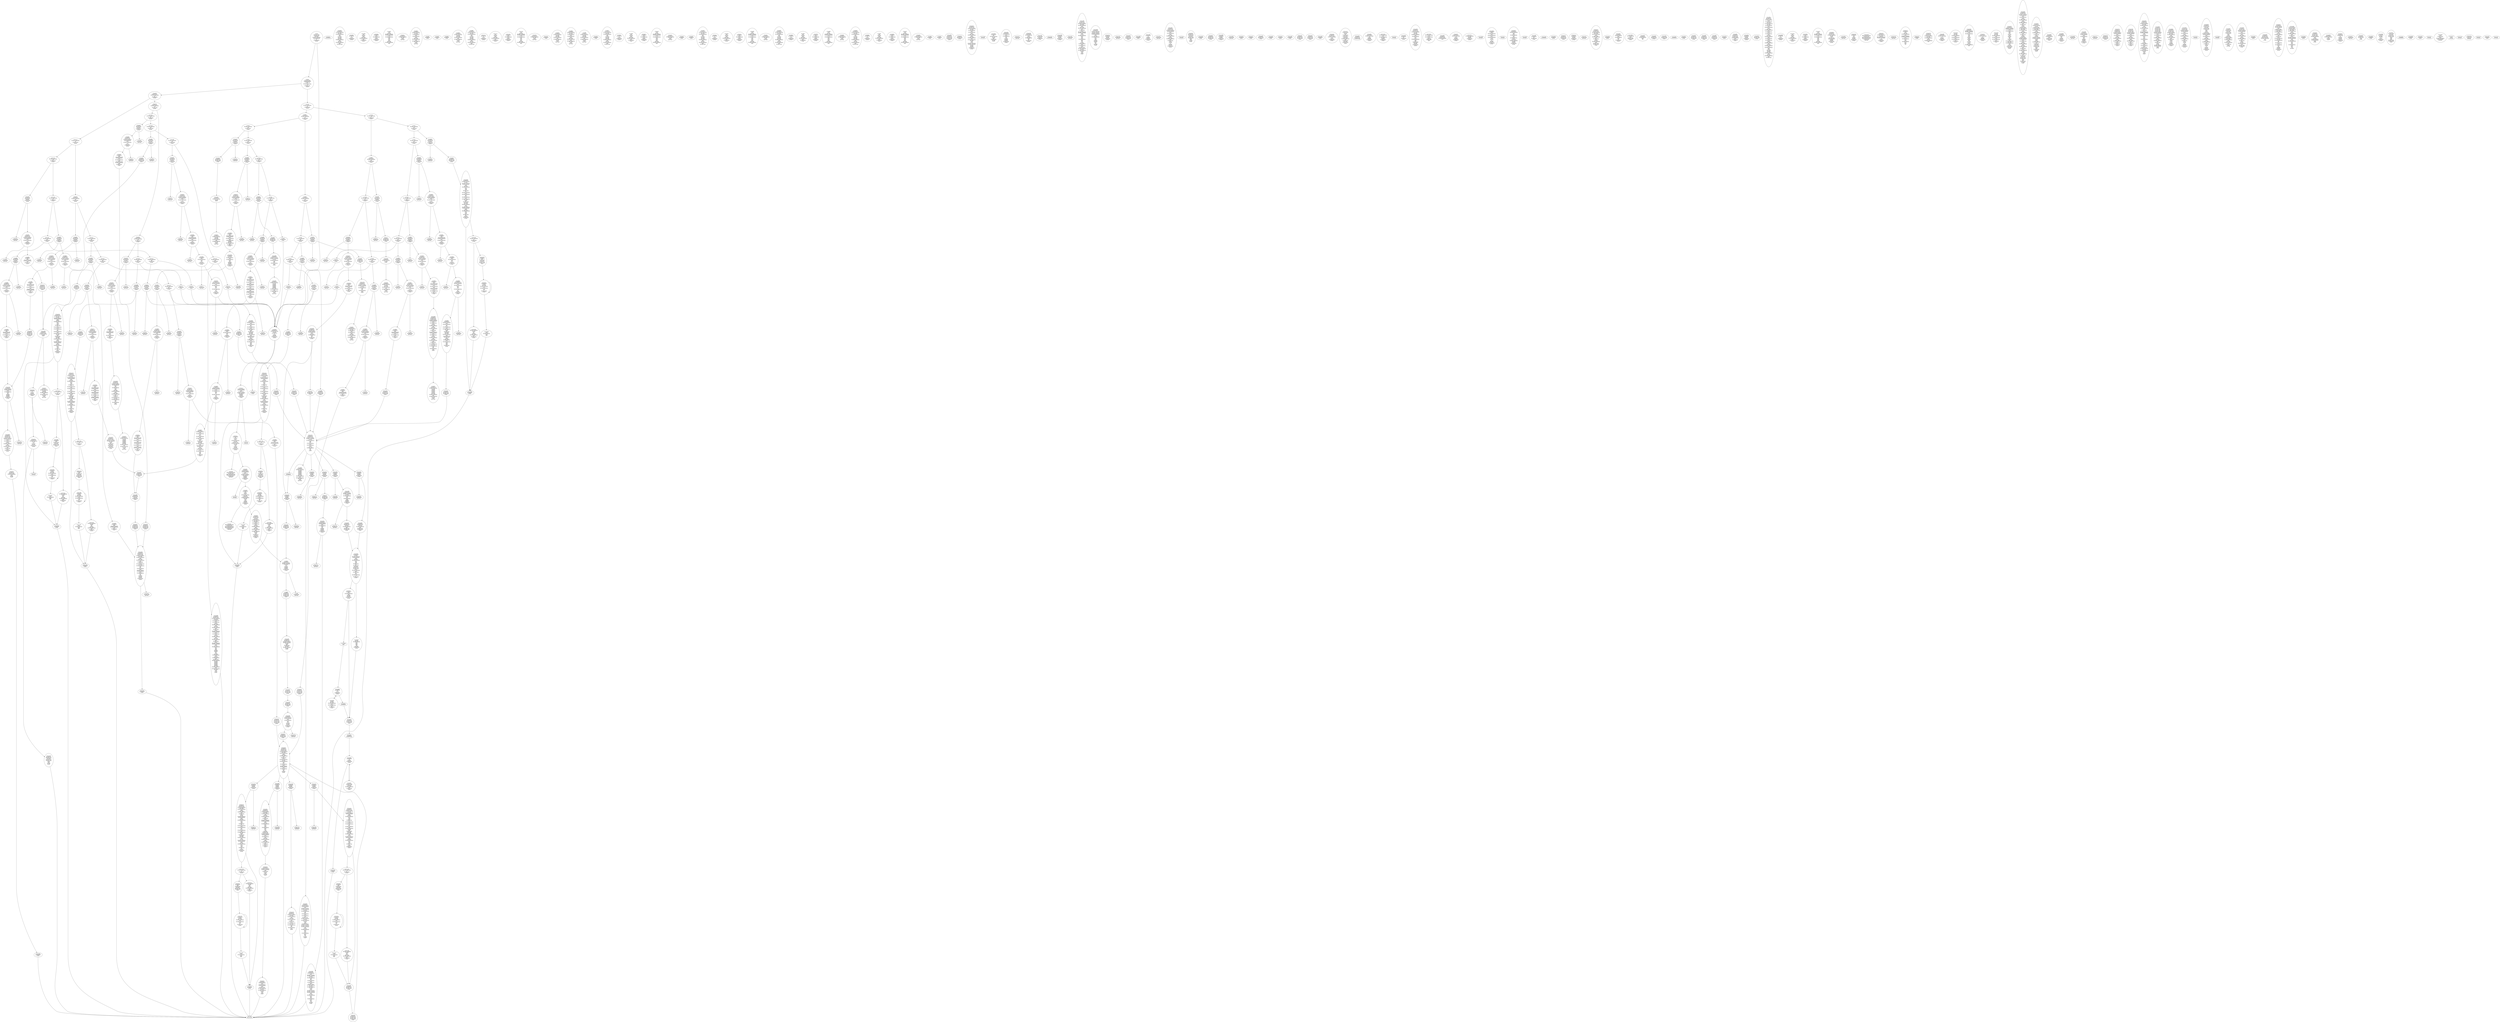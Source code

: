/* Generated by GvGen v.1.0 (https://www.github.com/stricaud/gvgen) */

digraph G {
compound=true;
   node1 [label="[anywhere]"];
   node2 [label="# 0x0
PUSHX Data
PUSHX Data
MSTORE
PUSHX LogicData
CALLDATASIZE
LT
PUSHX Data
JUMPI
"];
   node3 [label="# 0xd
PUSHX Data
CALLDATALOAD
PUSHX Data
DIV
PUSHX LogicData
GT
PUSHX Data
JUMPI
"];
   node4 [label="# 0x3b
PUSHX LogicData
GT
PUSHX Data
JUMPI
"];
   node5 [label="# 0x46
PUSHX LogicData
GT
PUSHX Data
JUMPI
"];
   node6 [label="# 0x51
PUSHX LogicData
EQ
PUSHX Data
JUMPI
"];
   node7 [label="# 0x5c
PUSHX LogicData
EQ
PUSHX Data
JUMPI
"];
   node8 [label="# 0x67
PUSHX LogicData
EQ
PUSHX Data
JUMPI
"];
   node9 [label="# 0x72
PUSHX LogicData
EQ
PUSHX Data
JUMPI
"];
   node10 [label="# 0x7d
PUSHX Data
JUMP
"];
   node11 [label="# 0x81
JUMPDEST
PUSHX LogicData
EQ
PUSHX Data
JUMPI
"];
   node12 [label="# 0x8d
PUSHX LogicData
EQ
PUSHX Data
JUMPI
"];
   node13 [label="# 0x98
PUSHX LogicData
EQ
PUSHX Data
JUMPI
"];
   node14 [label="# 0xa3
PUSHX Data
JUMP
"];
   node15 [label="# 0xa7
JUMPDEST
PUSHX LogicData
GT
PUSHX Data
JUMPI
"];
   node16 [label="# 0xb3
PUSHX LogicData
EQ
PUSHX Data
JUMPI
"];
   node17 [label="# 0xbe
PUSHX LogicData
EQ
PUSHX Data
JUMPI
"];
   node18 [label="# 0xc9
PUSHX LogicData
EQ
PUSHX Data
JUMPI
"];
   node19 [label="# 0xd4
PUSHX LogicData
EQ
PUSHX Data
JUMPI
"];
   node20 [label="# 0xdf
PUSHX Data
JUMP
"];
   node21 [label="# 0xe3
JUMPDEST
PUSHX LogicData
EQ
PUSHX Data
JUMPI
"];
   node22 [label="# 0xef
PUSHX LogicData
EQ
PUSHX Data
JUMPI
"];
   node23 [label="# 0xfa
PUSHX LogicData
EQ
PUSHX Data
JUMPI
"];
   node24 [label="# 0x105
PUSHX Data
JUMP
"];
   node25 [label="# 0x109
JUMPDEST
PUSHX LogicData
GT
PUSHX Data
JUMPI
"];
   node26 [label="# 0x115
PUSHX LogicData
GT
PUSHX Data
JUMPI
"];
   node27 [label="# 0x120
PUSHX LogicData
EQ
PUSHX Data
JUMPI
"];
   node28 [label="# 0x12b
PUSHX LogicData
EQ
PUSHX Data
JUMPI
"];
   node29 [label="# 0x136
PUSHX LogicData
EQ
PUSHX Data
JUMPI
"];
   node30 [label="# 0x141
PUSHX LogicData
EQ
PUSHX Data
JUMPI
"];
   node31 [label="# 0x14c
PUSHX Data
JUMP
"];
   node32 [label="# 0x150
JUMPDEST
PUSHX LogicData
EQ
PUSHX Data
JUMPI
"];
   node33 [label="# 0x15c
PUSHX LogicData
EQ
PUSHX Data
JUMPI
"];
   node34 [label="# 0x167
PUSHX LogicData
EQ
PUSHX Data
JUMPI
"];
   node35 [label="# 0x172
PUSHX Data
JUMP
"];
   node36 [label="# 0x176
JUMPDEST
PUSHX LogicData
GT
PUSHX Data
JUMPI
"];
   node37 [label="# 0x182
PUSHX LogicData
EQ
PUSHX Data
JUMPI
"];
   node38 [label="# 0x18d
PUSHX LogicData
EQ
PUSHX Data
JUMPI
"];
   node39 [label="# 0x198
PUSHX LogicData
EQ
PUSHX Data
JUMPI
"];
   node40 [label="# 0x1a3
PUSHX LogicData
EQ
PUSHX Data
JUMPI
"];
   node41 [label="# 0x1ae
PUSHX Data
JUMP
"];
   node42 [label="# 0x1b2
JUMPDEST
PUSHX LogicData
EQ
PUSHX Data
JUMPI
"];
   node43 [label="# 0x1be
PUSHX LogicData
EQ
PUSHX Data
JUMPI
"];
   node44 [label="# 0x1c9
PUSHX LogicData
EQ
PUSHX Data
JUMPI
"];
   node45 [label="# 0x1d4
JUMPDEST
PUSHX StorData
SLOAD
CALLVALUE
LT
ISZERO
ISZERO
PUSHX Data
JUMPI
"];
   node46 [label="# 0x1e1
PUSHX BitData
PUSHX BitData
AND
PUSHX Data
PUSHX LogicData
CALLVALUE
ISZERO
ISZERO
PUSHX Data
JUMPI
"];
   node47 [label="# 0x219
INVALID
"];
   node48 [label="# 0x21a
JUMPDEST
DIV
ISZERO
MUL
PUSHX MemData
MLOAD
PUSHX Data
PUSHX MemData
MLOAD
SUB
CALL
ISZERO
ISZERO
PUSHX Data
JUMPI
"];
   node49 [label="# 0x23d
RETURNDATASIZE
PUSHX Data
RETURNDATACOPY
RETURNDATASIZE
PUSHX Data
REVERT
"];
   node50 [label="# 0x246
JUMPDEST
PUSHX BitData
PUSHX BitData
AND
PUSHX Data
PUSHX LogicData
CALLVALUE
ISZERO
ISZERO
PUSHX Data
JUMPI
"];
   node51 [label="# 0x280
INVALID
"];
   node52 [label="# 0x281
JUMPDEST
DIV
ISZERO
MUL
PUSHX MemData
MLOAD
PUSHX Data
PUSHX MemData
MLOAD
SUB
CALL
ISZERO
ISZERO
PUSHX Data
JUMPI
"];
   node53 [label="# 0x2a4
RETURNDATASIZE
PUSHX Data
RETURNDATACOPY
RETURNDATASIZE
PUSHX Data
REVERT
"];
   node54 [label="# 0x2ad
JUMPDEST
PUSHX Data
CALLER
CALLVALUE
PUSHX MemData
MLOAD
PUSHX BitData
AND
PUSHX BitData
AND
MSTORE
PUSHX ArithData
ADD
MSTORE
PUSHX ArithData
ADD
PUSHX MemData
MLOAD
SUB
LOGX
PUSHX Data
CALLER
PUSHX Data
JUMP
"];
   node55 [label="# 0x322
JUMPDEST
"];
   node56 [label="# 0x323
JUMPDEST
STOP
"];
   node57 [label="# 0x326
JUMPDEST
CALLVALUE
ISZERO
PUSHX Data
JUMPI
"];
   node58 [label="# 0x32e
PUSHX Data
REVERT
"];
   node59 [label="# 0x332
JUMPDEST
PUSHX Data
PUSHX ArithData
CALLDATASIZE
SUB
PUSHX LogicData
LT
ISZERO
PUSHX Data
JUMPI
"];
   node60 [label="# 0x345
PUSHX Data
REVERT
"];
   node61 [label="# 0x349
JUMPDEST
ADD
CALLDATALOAD
PUSHX BitData
NOT
AND
PUSHX ArithData
ADD
PUSHX Data
JUMP
"];
   node62 [label="# 0x37e
JUMPDEST
PUSHX MemData
MLOAD
ISZERO
ISZERO
ISZERO
ISZERO
MSTORE
PUSHX ArithData
ADD
PUSHX MemData
MLOAD
SUB
RETURN
"];
   node63 [label="# 0x398
JUMPDEST
CALLVALUE
ISZERO
PUSHX Data
JUMPI
"];
   node64 [label="# 0x3a0
PUSHX Data
REVERT
"];
   node65 [label="# 0x3a4
JUMPDEST
PUSHX Data
PUSHX Data
JUMP
"];
   node66 [label="# 0x3ad
JUMPDEST
PUSHX MemData
MLOAD
PUSHX ArithData
ADD
SUB
MSTORE
MLOAD
MSTORE
PUSHX ArithData
ADD
MLOAD
PUSHX ArithData
ADD
PUSHX Data
"];
   node67 [label="# 0x3d2
JUMPDEST
LT
ISZERO
PUSHX Data
JUMPI
"];
   node68 [label="# 0x3db
ADD
MLOAD
ADD
MSTORE
PUSHX ArithData
ADD
PUSHX Data
JUMP
"];
   node69 [label="# 0x3ed
JUMPDEST
ADD
PUSHX BitData
AND
ISZERO
PUSHX Data
JUMPI
"];
   node70 [label="# 0x401
SUB
MLOAD
PUSHX ArithData
PUSHX ArithData
SUB
PUSHX ArithData
EXP
SUB
NOT
AND
MSTORE
PUSHX ArithData
ADD
"];
   node71 [label="# 0x41a
JUMPDEST
PUSHX MemData
MLOAD
SUB
RETURN
"];
   node72 [label="# 0x428
JUMPDEST
CALLVALUE
ISZERO
PUSHX Data
JUMPI
"];
   node73 [label="# 0x430
PUSHX Data
REVERT
"];
   node74 [label="# 0x434
JUMPDEST
PUSHX Data
PUSHX ArithData
CALLDATASIZE
SUB
PUSHX LogicData
LT
ISZERO
PUSHX Data
JUMPI
"];
   node75 [label="# 0x447
PUSHX Data
REVERT
"];
   node76 [label="# 0x44b
JUMPDEST
ADD
CALLDATALOAD
PUSHX ArithData
ADD
PUSHX Data
JUMP
"];
   node77 [label="# 0x461
JUMPDEST
PUSHX MemData
MLOAD
PUSHX BitData
AND
PUSHX BitData
AND
MSTORE
PUSHX ArithData
ADD
PUSHX MemData
MLOAD
SUB
RETURN
"];
   node78 [label="# 0x4a3
JUMPDEST
CALLVALUE
ISZERO
PUSHX Data
JUMPI
"];
   node79 [label="# 0x4ab
PUSHX Data
REVERT
"];
   node80 [label="# 0x4af
JUMPDEST
PUSHX Data
PUSHX ArithData
CALLDATASIZE
SUB
PUSHX LogicData
LT
ISZERO
PUSHX Data
JUMPI
"];
   node81 [label="# 0x4c2
PUSHX Data
REVERT
"];
   node82 [label="# 0x4c6
JUMPDEST
ADD
CALLDATALOAD
PUSHX BitData
AND
PUSHX ArithData
ADD
CALLDATALOAD
PUSHX ArithData
ADD
PUSHX Data
JUMP
"];
   node83 [label="# 0x4fc
JUMPDEST
STOP
"];
   node84 [label="# 0x4fe
JUMPDEST
CALLVALUE
ISZERO
PUSHX Data
JUMPI
"];
   node85 [label="# 0x506
PUSHX Data
REVERT
"];
   node86 [label="# 0x50a
JUMPDEST
PUSHX Data
PUSHX Data
JUMP
"];
   node87 [label="# 0x513
JUMPDEST
PUSHX MemData
MLOAD
MSTORE
PUSHX ArithData
ADD
PUSHX MemData
MLOAD
SUB
RETURN
"];
   node88 [label="# 0x529
JUMPDEST
CALLVALUE
ISZERO
PUSHX Data
JUMPI
"];
   node89 [label="# 0x531
PUSHX Data
REVERT
"];
   node90 [label="# 0x535
JUMPDEST
PUSHX Data
PUSHX ArithData
CALLDATASIZE
SUB
PUSHX LogicData
LT
ISZERO
PUSHX Data
JUMPI
"];
   node91 [label="# 0x548
PUSHX Data
REVERT
"];
   node92 [label="# 0x54c
JUMPDEST
ADD
CALLDATALOAD
PUSHX ArithData
ADD
PUSHX LogicData
GT
ISZERO
PUSHX Data
JUMPI
"];
   node93 [label="# 0x565
PUSHX Data
REVERT
"];
   node94 [label="# 0x569
JUMPDEST
ADD
PUSHX ArithData
ADD
GT
ISZERO
PUSHX Data
JUMPI
"];
   node95 [label="# 0x577
PUSHX Data
REVERT
"];
   node96 [label="# 0x57b
JUMPDEST
CALLDATALOAD
PUSHX ArithData
ADD
PUSHX ArithData
MUL
ADD
GT
PUSHX LogicData
GT
OR
ISZERO
PUSHX Data
JUMPI
"];
   node97 [label="# 0x599
PUSHX Data
REVERT
"];
   node98 [label="# 0x59d
JUMPDEST
PUSHX ArithData
ADD
PUSHX ArithData
DIV
MUL
PUSHX ArithData
ADD
PUSHX MemData
MLOAD
ADD
PUSHX Data
MSTORE
MSTORE
PUSHX ArithData
ADD
CALLDATACOPY
PUSHX Data
ADD
MSTORE
PUSHX BitData
NOT
PUSHX ArithData
ADD
AND
ADD
PUSHX Data
JUMP
"];
   node99 [label="# 0x5ef
JUMPDEST
STOP
"];
   node100 [label="# 0x5f1
JUMPDEST
CALLVALUE
ISZERO
PUSHX Data
JUMPI
"];
   node101 [label="# 0x5f9
PUSHX Data
REVERT
"];
   node102 [label="# 0x5fd
JUMPDEST
PUSHX Data
PUSHX ArithData
CALLDATASIZE
SUB
PUSHX LogicData
LT
ISZERO
PUSHX Data
JUMPI
"];
   node103 [label="# 0x610
PUSHX Data
REVERT
"];
   node104 [label="# 0x614
JUMPDEST
ADD
CALLDATALOAD
PUSHX BitData
AND
PUSHX ArithData
ADD
CALLDATALOAD
PUSHX BitData
AND
PUSHX ArithData
ADD
CALLDATALOAD
PUSHX ArithData
ADD
PUSHX Data
JUMP
"];
   node105 [label="# 0x66a
JUMPDEST
STOP
"];
   node106 [label="# 0x66c
JUMPDEST
CALLVALUE
ISZERO
PUSHX Data
JUMPI
"];
   node107 [label="# 0x674
PUSHX Data
REVERT
"];
   node108 [label="# 0x678
JUMPDEST
PUSHX Data
PUSHX ArithData
CALLDATASIZE
SUB
PUSHX LogicData
LT
ISZERO
PUSHX Data
JUMPI
"];
   node109 [label="# 0x68b
PUSHX Data
REVERT
"];
   node110 [label="# 0x68f
JUMPDEST
ADD
CALLDATALOAD
PUSHX BitData
AND
PUSHX ArithData
ADD
CALLDATALOAD
PUSHX ArithData
ADD
PUSHX Data
JUMP
"];
   node111 [label="# 0x6c5
JUMPDEST
PUSHX MemData
MLOAD
MSTORE
PUSHX ArithData
ADD
PUSHX MemData
MLOAD
SUB
RETURN
"];
   node112 [label="# 0x6db
JUMPDEST
CALLVALUE
ISZERO
PUSHX Data
JUMPI
"];
   node113 [label="# 0x6e3
PUSHX Data
REVERT
"];
   node114 [label="# 0x6e7
JUMPDEST
PUSHX Data
PUSHX Data
JUMP
"];
   node115 [label="# 0x6f0
JUMPDEST
PUSHX MemData
MLOAD
PUSHX ArithData
ADD
SUB
MSTORE
MLOAD
MSTORE
PUSHX ArithData
ADD
MLOAD
PUSHX ArithData
ADD
PUSHX Data
"];
   node116 [label="# 0x715
JUMPDEST
LT
ISZERO
PUSHX Data
JUMPI
"];
   node117 [label="# 0x71e
ADD
MLOAD
ADD
MSTORE
PUSHX ArithData
ADD
PUSHX Data
JUMP
"];
   node118 [label="# 0x730
JUMPDEST
ADD
PUSHX BitData
AND
ISZERO
PUSHX Data
JUMPI
"];
   node119 [label="# 0x744
SUB
MLOAD
PUSHX ArithData
PUSHX ArithData
SUB
PUSHX ArithData
EXP
SUB
NOT
AND
MSTORE
PUSHX ArithData
ADD
"];
   node120 [label="# 0x75d
JUMPDEST
PUSHX MemData
MLOAD
SUB
RETURN
"];
   node121 [label="# 0x76b
JUMPDEST
CALLVALUE
ISZERO
PUSHX Data
JUMPI
"];
   node122 [label="# 0x773
PUSHX Data
REVERT
"];
   node123 [label="# 0x777
JUMPDEST
PUSHX Data
PUSHX ArithData
CALLDATASIZE
SUB
PUSHX LogicData
LT
ISZERO
PUSHX Data
JUMPI
"];
   node124 [label="# 0x78a
PUSHX Data
REVERT
"];
   node125 [label="# 0x78e
JUMPDEST
ADD
CALLDATALOAD
PUSHX BitData
AND
PUSHX ArithData
ADD
CALLDATALOAD
PUSHX BitData
AND
PUSHX ArithData
ADD
CALLDATALOAD
PUSHX ArithData
ADD
PUSHX Data
JUMP
"];
   node126 [label="# 0x7e4
JUMPDEST
STOP
"];
   node127 [label="# 0x7e6
JUMPDEST
CALLVALUE
ISZERO
PUSHX Data
JUMPI
"];
   node128 [label="# 0x7ee
PUSHX Data
REVERT
"];
   node129 [label="# 0x7f2
JUMPDEST
PUSHX Data
PUSHX ArithData
CALLDATASIZE
SUB
PUSHX LogicData
LT
ISZERO
PUSHX Data
JUMPI
"];
   node130 [label="# 0x805
PUSHX Data
REVERT
"];
   node131 [label="# 0x809
JUMPDEST
ADD
CALLDATALOAD
PUSHX ArithData
ADD
PUSHX Data
JUMP
"];
   node132 [label="# 0x81f
JUMPDEST
PUSHX MemData
MLOAD
MSTORE
PUSHX ArithData
ADD
PUSHX MemData
MLOAD
SUB
RETURN
"];
   node133 [label="# 0x835
JUMPDEST
CALLVALUE
ISZERO
PUSHX Data
JUMPI
"];
   node134 [label="# 0x83d
PUSHX Data
REVERT
"];
   node135 [label="# 0x841
JUMPDEST
PUSHX Data
PUSHX ArithData
CALLDATASIZE
SUB
PUSHX LogicData
LT
ISZERO
PUSHX Data
JUMPI
"];
   node136 [label="# 0x854
PUSHX Data
REVERT
"];
   node137 [label="# 0x858
JUMPDEST
ADD
CALLDATALOAD
PUSHX ArithData
ADD
PUSHX Data
JUMP
"];
   node138 [label="# 0x86e
JUMPDEST
PUSHX MemData
MLOAD
PUSHX BitData
AND
PUSHX BitData
AND
MSTORE
PUSHX ArithData
ADD
PUSHX MemData
MLOAD
SUB
RETURN
"];
   node139 [label="# 0x8b0
JUMPDEST
CALLVALUE
ISZERO
PUSHX Data
JUMPI
"];
   node140 [label="# 0x8b8
PUSHX Data
REVERT
"];
   node141 [label="# 0x8bc
JUMPDEST
PUSHX Data
PUSHX ArithData
CALLDATASIZE
SUB
PUSHX LogicData
LT
ISZERO
PUSHX Data
JUMPI
"];
   node142 [label="# 0x8cf
PUSHX Data
REVERT
"];
   node143 [label="# 0x8d3
JUMPDEST
ADD
CALLDATALOAD
PUSHX BitData
AND
PUSHX ArithData
ADD
PUSHX Data
JUMP
"];
   node144 [label="# 0x8ff
JUMPDEST
PUSHX MemData
MLOAD
MSTORE
PUSHX ArithData
ADD
PUSHX MemData
MLOAD
SUB
RETURN
"];
   node145 [label="# 0x915
JUMPDEST
CALLVALUE
ISZERO
PUSHX Data
JUMPI
"];
   node146 [label="# 0x91d
PUSHX Data
REVERT
"];
   node147 [label="# 0x921
JUMPDEST
PUSHX Data
PUSHX Data
JUMP
"];
   node148 [label="# 0x92a
JUMPDEST
STOP
"];
   node149 [label="# 0x92c
JUMPDEST
CALLVALUE
ISZERO
PUSHX Data
JUMPI
"];
   node150 [label="# 0x934
PUSHX Data
REVERT
"];
   node151 [label="# 0x938
JUMPDEST
PUSHX Data
PUSHX Data
JUMP
"];
   node152 [label="# 0x941
JUMPDEST
PUSHX MemData
MLOAD
PUSHX BitData
AND
PUSHX BitData
AND
MSTORE
PUSHX ArithData
ADD
PUSHX MemData
MLOAD
SUB
RETURN
"];
   node153 [label="# 0x983
JUMPDEST
CALLVALUE
ISZERO
PUSHX Data
JUMPI
"];
   node154 [label="# 0x98b
PUSHX Data
REVERT
"];
   node155 [label="# 0x98f
JUMPDEST
PUSHX Data
PUSHX Data
JUMP
"];
   node156 [label="# 0x998
JUMPDEST
PUSHX MemData
MLOAD
ISZERO
ISZERO
ISZERO
ISZERO
MSTORE
PUSHX ArithData
ADD
PUSHX MemData
MLOAD
SUB
RETURN
"];
   node157 [label="# 0x9b2
JUMPDEST
CALLVALUE
ISZERO
PUSHX Data
JUMPI
"];
   node158 [label="# 0x9ba
PUSHX Data
REVERT
"];
   node159 [label="# 0x9be
JUMPDEST
PUSHX Data
PUSHX Data
JUMP
"];
   node160 [label="# 0x9c7
JUMPDEST
PUSHX MemData
MLOAD
PUSHX ArithData
ADD
SUB
MSTORE
MLOAD
MSTORE
PUSHX ArithData
ADD
MLOAD
PUSHX ArithData
ADD
PUSHX Data
"];
   node161 [label="# 0x9ec
JUMPDEST
LT
ISZERO
PUSHX Data
JUMPI
"];
   node162 [label="# 0x9f5
ADD
MLOAD
ADD
MSTORE
PUSHX ArithData
ADD
PUSHX Data
JUMP
"];
   node163 [label="# 0xa07
JUMPDEST
ADD
PUSHX BitData
AND
ISZERO
PUSHX Data
JUMPI
"];
   node164 [label="# 0xa1b
SUB
MLOAD
PUSHX ArithData
PUSHX ArithData
SUB
PUSHX ArithData
EXP
SUB
NOT
AND
MSTORE
PUSHX ArithData
ADD
"];
   node165 [label="# 0xa34
JUMPDEST
PUSHX MemData
MLOAD
SUB
RETURN
"];
   node166 [label="# 0xa42
JUMPDEST
CALLVALUE
ISZERO
PUSHX Data
JUMPI
"];
   node167 [label="# 0xa4a
PUSHX Data
REVERT
"];
   node168 [label="# 0xa4e
JUMPDEST
PUSHX Data
PUSHX Data
JUMP
"];
   node169 [label="# 0xa57
JUMPDEST
PUSHX MemData
MLOAD
MSTORE
PUSHX ArithData
ADD
PUSHX MemData
MLOAD
SUB
RETURN
"];
   node170 [label="# 0xa6d
JUMPDEST
CALLVALUE
ISZERO
PUSHX Data
JUMPI
"];
   node171 [label="# 0xa75
PUSHX Data
REVERT
"];
   node172 [label="# 0xa79
JUMPDEST
PUSHX Data
PUSHX ArithData
CALLDATASIZE
SUB
PUSHX LogicData
LT
ISZERO
PUSHX Data
JUMPI
"];
   node173 [label="# 0xa8c
PUSHX Data
REVERT
"];
   node174 [label="# 0xa90
JUMPDEST
ADD
CALLDATALOAD
PUSHX BitData
AND
PUSHX ArithData
ADD
CALLDATALOAD
ISZERO
ISZERO
PUSHX ArithData
ADD
PUSHX Data
JUMP
"];
   node175 [label="# 0xac8
JUMPDEST
STOP
"];
   node176 [label="# 0xaca
JUMPDEST
CALLVALUE
ISZERO
PUSHX Data
JUMPI
"];
   node177 [label="# 0xad2
PUSHX Data
REVERT
"];
   node178 [label="# 0xad6
JUMPDEST
PUSHX Data
PUSHX Data
JUMP
"];
   node179 [label="# 0xadf
JUMPDEST
PUSHX MemData
MLOAD
ISZERO
ISZERO
ISZERO
ISZERO
MSTORE
PUSHX ArithData
ADD
PUSHX MemData
MLOAD
SUB
RETURN
"];
   node180 [label="# 0xaf9
JUMPDEST
CALLVALUE
ISZERO
PUSHX Data
JUMPI
"];
   node181 [label="# 0xb01
PUSHX Data
REVERT
"];
   node182 [label="# 0xb05
JUMPDEST
PUSHX Data
PUSHX ArithData
CALLDATASIZE
SUB
PUSHX LogicData
LT
ISZERO
PUSHX Data
JUMPI
"];
   node183 [label="# 0xb18
PUSHX Data
REVERT
"];
   node184 [label="# 0xb1c
JUMPDEST
ADD
CALLDATALOAD
PUSHX BitData
AND
PUSHX ArithData
ADD
CALLDATALOAD
PUSHX BitData
AND
PUSHX ArithData
ADD
CALLDATALOAD
PUSHX ArithData
ADD
CALLDATALOAD
PUSHX ArithData
ADD
PUSHX LogicData
GT
ISZERO
PUSHX Data
JUMPI
"];
   node185 [label="# 0xb7f
PUSHX Data
REVERT
"];
   node186 [label="# 0xb83
JUMPDEST
ADD
PUSHX ArithData
ADD
GT
ISZERO
PUSHX Data
JUMPI
"];
   node187 [label="# 0xb91
PUSHX Data
REVERT
"];
   node188 [label="# 0xb95
JUMPDEST
CALLDATALOAD
PUSHX ArithData
ADD
PUSHX ArithData
MUL
ADD
GT
PUSHX LogicData
GT
OR
ISZERO
PUSHX Data
JUMPI
"];
   node189 [label="# 0xbb3
PUSHX Data
REVERT
"];
   node190 [label="# 0xbb7
JUMPDEST
PUSHX ArithData
ADD
PUSHX ArithData
DIV
MUL
PUSHX ArithData
ADD
PUSHX MemData
MLOAD
ADD
PUSHX Data
MSTORE
MSTORE
PUSHX ArithData
ADD
CALLDATACOPY
PUSHX Data
ADD
MSTORE
PUSHX BitData
NOT
PUSHX ArithData
ADD
AND
ADD
PUSHX Data
JUMP
"];
   node191 [label="# 0xc09
JUMPDEST
STOP
"];
   node192 [label="# 0xc0b
JUMPDEST
CALLVALUE
ISZERO
PUSHX Data
JUMPI
"];
   node193 [label="# 0xc13
PUSHX Data
REVERT
"];
   node194 [label="# 0xc17
JUMPDEST
PUSHX Data
PUSHX Data
JUMP
"];
   node195 [label="# 0xc20
JUMPDEST
PUSHX MemData
MLOAD
MSTORE
PUSHX ArithData
ADD
PUSHX MemData
MLOAD
SUB
RETURN
"];
   node196 [label="# 0xc36
JUMPDEST
CALLVALUE
ISZERO
PUSHX Data
JUMPI
"];
   node197 [label="# 0xc3e
PUSHX Data
REVERT
"];
   node198 [label="# 0xc42
JUMPDEST
PUSHX Data
PUSHX ArithData
CALLDATASIZE
SUB
PUSHX LogicData
LT
ISZERO
PUSHX Data
JUMPI
"];
   node199 [label="# 0xc55
PUSHX Data
REVERT
"];
   node200 [label="# 0xc59
JUMPDEST
ADD
CALLDATALOAD
PUSHX BitData
AND
PUSHX ArithData
ADD
PUSHX Data
JUMP
"];
   node201 [label="# 0xc85
JUMPDEST
PUSHX MemData
MLOAD
PUSHX ArithData
ADD
SUB
MSTORE
MLOAD
MSTORE
PUSHX ArithData
ADD
MLOAD
PUSHX ArithData
ADD
PUSHX Data
"];
   node202 [label="# 0xcaa
JUMPDEST
LT
ISZERO
PUSHX Data
JUMPI
"];
   node203 [label="# 0xcb3
ADD
MLOAD
ADD
MSTORE
PUSHX ArithData
ADD
PUSHX Data
JUMP
"];
   node204 [label="# 0xcc5
JUMPDEST
ADD
PUSHX BitData
AND
ISZERO
PUSHX Data
JUMPI
"];
   node205 [label="# 0xcd9
SUB
MLOAD
PUSHX ArithData
PUSHX ArithData
SUB
PUSHX ArithData
EXP
SUB
NOT
AND
MSTORE
PUSHX ArithData
ADD
"];
   node206 [label="# 0xcf2
JUMPDEST
PUSHX MemData
MLOAD
SUB
RETURN
"];
   node207 [label="# 0xd00
JUMPDEST
CALLVALUE
ISZERO
PUSHX Data
JUMPI
"];
   node208 [label="# 0xd08
PUSHX Data
REVERT
"];
   node209 [label="# 0xd0c
JUMPDEST
PUSHX Data
PUSHX ArithData
CALLDATASIZE
SUB
PUSHX LogicData
LT
ISZERO
PUSHX Data
JUMPI
"];
   node210 [label="# 0xd1f
PUSHX Data
REVERT
"];
   node211 [label="# 0xd23
JUMPDEST
ADD
CALLDATALOAD
PUSHX ArithData
ADD
PUSHX Data
JUMP
"];
   node212 [label="# 0xd39
JUMPDEST
PUSHX MemData
MLOAD
PUSHX ArithData
ADD
SUB
MSTORE
MLOAD
MSTORE
PUSHX ArithData
ADD
MLOAD
PUSHX ArithData
ADD
PUSHX Data
"];
   node213 [label="# 0xd5e
JUMPDEST
LT
ISZERO
PUSHX Data
JUMPI
"];
   node214 [label="# 0xd67
ADD
MLOAD
ADD
MSTORE
PUSHX ArithData
ADD
PUSHX Data
JUMP
"];
   node215 [label="# 0xd79
JUMPDEST
ADD
PUSHX BitData
AND
ISZERO
PUSHX Data
JUMPI
"];
   node216 [label="# 0xd8d
SUB
MLOAD
PUSHX ArithData
PUSHX ArithData
SUB
PUSHX ArithData
EXP
SUB
NOT
AND
MSTORE
PUSHX ArithData
ADD
"];
   node217 [label="# 0xda6
JUMPDEST
PUSHX MemData
MLOAD
SUB
RETURN
"];
   node218 [label="# 0xdb4
JUMPDEST
CALLVALUE
ISZERO
PUSHX Data
JUMPI
"];
   node219 [label="# 0xdbc
PUSHX Data
REVERT
"];
   node220 [label="# 0xdc0
JUMPDEST
PUSHX Data
PUSHX Data
JUMP
"];
   node221 [label="# 0xdc9
JUMPDEST
PUSHX MemData
MLOAD
PUSHX ArithData
ADD
SUB
MSTORE
MLOAD
MSTORE
PUSHX ArithData
ADD
MLOAD
PUSHX ArithData
ADD
PUSHX Data
"];
   node222 [label="# 0xdee
JUMPDEST
LT
ISZERO
PUSHX Data
JUMPI
"];
   node223 [label="# 0xdf7
ADD
MLOAD
ADD
MSTORE
PUSHX ArithData
ADD
PUSHX Data
JUMP
"];
   node224 [label="# 0xe09
JUMPDEST
ADD
PUSHX BitData
AND
ISZERO
PUSHX Data
JUMPI
"];
   node225 [label="# 0xe1d
SUB
MLOAD
PUSHX ArithData
PUSHX ArithData
SUB
PUSHX ArithData
EXP
SUB
NOT
AND
MSTORE
PUSHX ArithData
ADD
"];
   node226 [label="# 0xe36
JUMPDEST
PUSHX MemData
MLOAD
SUB
RETURN
"];
   node227 [label="# 0xe44
JUMPDEST
CALLVALUE
ISZERO
PUSHX Data
JUMPI
"];
   node228 [label="# 0xe4c
PUSHX Data
REVERT
"];
   node229 [label="# 0xe50
JUMPDEST
PUSHX Data
PUSHX ArithData
CALLDATASIZE
SUB
PUSHX LogicData
LT
ISZERO
PUSHX Data
JUMPI
"];
   node230 [label="# 0xe63
PUSHX Data
REVERT
"];
   node231 [label="# 0xe67
JUMPDEST
ADD
CALLDATALOAD
PUSHX ArithData
ADD
PUSHX LogicData
GT
ISZERO
PUSHX Data
JUMPI
"];
   node232 [label="# 0xe80
PUSHX Data
REVERT
"];
   node233 [label="# 0xe84
JUMPDEST
ADD
PUSHX ArithData
ADD
GT
ISZERO
PUSHX Data
JUMPI
"];
   node234 [label="# 0xe92
PUSHX Data
REVERT
"];
   node235 [label="# 0xe96
JUMPDEST
CALLDATALOAD
PUSHX ArithData
ADD
PUSHX ArithData
MUL
ADD
GT
PUSHX LogicData
GT
OR
ISZERO
PUSHX Data
JUMPI
"];
   node236 [label="# 0xeb4
PUSHX Data
REVERT
"];
   node237 [label="# 0xeb8
JUMPDEST
PUSHX ArithData
ADD
PUSHX ArithData
DIV
MUL
PUSHX ArithData
ADD
PUSHX MemData
MLOAD
ADD
PUSHX Data
MSTORE
MSTORE
PUSHX ArithData
ADD
CALLDATACOPY
PUSHX Data
ADD
MSTORE
PUSHX BitData
NOT
PUSHX ArithData
ADD
AND
ADD
PUSHX Data
JUMP
"];
   node238 [label="# 0xf0a
JUMPDEST
STOP
"];
   node239 [label="# 0xf0c
JUMPDEST
CALLVALUE
ISZERO
PUSHX Data
JUMPI
"];
   node240 [label="# 0xf14
PUSHX Data
REVERT
"];
   node241 [label="# 0xf18
JUMPDEST
PUSHX Data
PUSHX ArithData
CALLDATASIZE
SUB
PUSHX LogicData
LT
ISZERO
PUSHX Data
JUMPI
"];
   node242 [label="# 0xf2b
PUSHX Data
REVERT
"];
   node243 [label="# 0xf2f
JUMPDEST
ADD
CALLDATALOAD
PUSHX BitData
AND
PUSHX ArithData
ADD
CALLDATALOAD
PUSHX BitData
AND
PUSHX ArithData
ADD
PUSHX Data
JUMP
"];
   node244 [label="# 0xf7b
JUMPDEST
PUSHX MemData
MLOAD
ISZERO
ISZERO
ISZERO
ISZERO
MSTORE
PUSHX ArithData
ADD
PUSHX MemData
MLOAD
SUB
RETURN
"];
   node245 [label="# 0xf95
JUMPDEST
CALLVALUE
ISZERO
PUSHX Data
JUMPI
"];
   node246 [label="# 0xf9d
PUSHX Data
REVERT
"];
   node247 [label="# 0xfa1
JUMPDEST
PUSHX Data
PUSHX ArithData
CALLDATASIZE
SUB
PUSHX LogicData
LT
ISZERO
PUSHX Data
JUMPI
"];
   node248 [label="# 0xfb4
PUSHX Data
REVERT
"];
   node249 [label="# 0xfb8
JUMPDEST
ADD
CALLDATALOAD
PUSHX BitData
AND
PUSHX ArithData
ADD
PUSHX Data
JUMP
"];
   node250 [label="# 0xfe4
JUMPDEST
STOP
"];
   node251 [label="# 0xfe6
JUMPDEST
PUSHX LogicData
PUSHX StorData
SLOAD
GT
ISZERO
ISZERO
ISZERO
PUSHX Data
JUMPI
"];
   node252 [label="# 0xff5
PUSHX Data
REVERT
"];
   node253 [label="# 0xff9
JUMPDEST
PUSHX Data
PUSHX Data
PUSHX Data
JUMP
"];
   node254 [label="# 0x1003
JUMPDEST
PUSHX Data
PUSHX Data
JUMP
"];
   node255 [label="# 0x100f
JUMPDEST
PUSHX Data
PUSHX Data
PUSHX Data
JUMP
"];
   node256 [label="# 0x101c
JUMPDEST
PUSHX Data
JUMP
"];
   node257 [label="# 0x1021
JUMPDEST
PUSHX Data
PUSHX MemData
MLOAD
PUSHX BitData
AND
PUSHX BitData
AND
MSTORE
PUSHX ArithData
ADD
MSTORE
PUSHX ArithData
ADD
PUSHX MemData
MLOAD
SUB
LOGX
PUSHX LogicData
PUSHX StorData
SLOAD
ISZERO
ISZERO
PUSHX Data
JUMPI
"];
   node258 [label="# 0x1099
INVALID
"];
   node259 [label="# 0x109a
JUMPDEST
DIV
PUSHX StorData
SLOAD
ADD
PUSHX Data
SSTORE
JUMP
"];
   node260 [label="# 0x10a9
JUMPDEST
PUSHX Data
PUSHX ArithData
PUSHX BitData
NOT
AND
PUSHX BitData
NOT
AND
MSTORE
PUSHX ArithData
ADD
MSTORE
PUSHX ArithData
ADD
PUSHX Data
SHA3
PUSHX ArithData
SLOAD
PUSHX ArithData
EXP
DIV
PUSHX BitData
AND
JUMP
"];
   node261 [label="# 0x1110
JUMPDEST
PUSHX Data
PUSHX StorData
SLOAD
PUSHX ArithData
PUSHX BitData
AND
ISZERO
PUSHX ArithData
MUL
SUB
AND
PUSHX Data
DIV
PUSHX ArithData
ADD
PUSHX ArithData
DIV
MUL
PUSHX ArithData
ADD
PUSHX MemData
MLOAD
ADD
PUSHX Data
MSTORE
MSTORE
PUSHX ArithData
ADD
SLOAD
PUSHX ArithData
PUSHX BitData
AND
ISZERO
PUSHX ArithData
MUL
SUB
AND
PUSHX Data
DIV
ISZERO
PUSHX Data
JUMPI
"];
   node262 [label="# 0x1162
PUSHX LogicData
LT
PUSHX Data
JUMPI
"];
   node263 [label="# 0x116a
PUSHX ArithData
SLOAD
DIV
MUL
MSTORE
PUSHX ArithData
ADD
PUSHX Data
JUMP
"];
   node264 [label="# 0x117d
JUMPDEST
ADD
PUSHX Data
MSTORE
PUSHX Data
PUSHX Data
SHA3
"];
   node265 [label="# 0x118b
JUMPDEST
SLOAD
MSTORE
PUSHX ArithData
ADD
PUSHX ArithData
ADD
GT
PUSHX Data
JUMPI
"];
   node266 [label="# 0x119f
SUB
PUSHX BitData
AND
ADD
"];
   node267 [label="# 0x11a8
JUMPDEST
JUMP
"];
   node268 [label="# 0x11b2
JUMPDEST
PUSHX Data
PUSHX Data
PUSHX Data
JUMP
"];
   node269 [label="# 0x11bd
JUMPDEST
ISZERO
ISZERO
PUSHX Data
JUMPI
"];
   node270 [label="# 0x11c4
PUSHX Data
REVERT
"];
   node271 [label="# 0x11c8
JUMPDEST
PUSHX Data
PUSHX ArithData
MSTORE
PUSHX ArithData
ADD
MSTORE
PUSHX ArithData
ADD
PUSHX Data
SHA3
PUSHX ArithData
SLOAD
PUSHX ArithData
EXP
DIV
PUSHX BitData
AND
JUMP
"];
   node272 [label="# 0x1203
JUMPDEST
PUSHX Data
PUSHX Data
PUSHX Data
JUMP
"];
   node273 [label="# 0x120e
JUMPDEST
PUSHX BitData
AND
PUSHX BitData
AND
EQ
ISZERO
ISZERO
ISZERO
PUSHX Data
JUMPI
"];
   node274 [label="# 0x1247
PUSHX Data
REVERT
"];
   node275 [label="# 0x124b
JUMPDEST
PUSHX BitData
AND
CALLER
PUSHX BitData
AND
EQ
PUSHX Data
JUMPI
"];
   node276 [label="# 0x1280
PUSHX Data
CALLER
PUSHX Data
JUMP
"];
   node277 [label="# 0x128a
JUMPDEST
"];
   node278 [label="# 0x128b
JUMPDEST
ISZERO
ISZERO
PUSHX Data
JUMPI
"];
   node279 [label="# 0x1292
PUSHX Data
REVERT
"];
   node280 [label="# 0x1296
JUMPDEST
PUSHX Data
PUSHX ArithData
MSTORE
PUSHX ArithData
ADD
MSTORE
PUSHX ArithData
ADD
PUSHX Data
SHA3
PUSHX ArithData
PUSHX ArithData
EXP
SLOAD
PUSHX ArithData
MUL
NOT
AND
PUSHX BitData
AND
MUL
OR
SSTORE
PUSHX BitData
AND
PUSHX BitData
AND
PUSHX Data
PUSHX MemData
MLOAD
PUSHX MemData
MLOAD
SUB
LOGX
JUMP
"];
   node281 [label="# 0x1348
JUMPDEST
PUSHX Data
PUSHX StorData
SLOAD
JUMP
"];
   node282 [label="# 0x1355
JUMPDEST
PUSHX Data
PUSHX Data
JUMP
"];
   node283 [label="# 0x135d
JUMPDEST
ISZERO
ISZERO
PUSHX Data
JUMPI
"];
   node284 [label="# 0x1364
PUSHX Data
REVERT
"];
   node285 [label="# 0x1368
JUMPDEST
PUSHX StorData
PUSHX ArithData
SLOAD
PUSHX ArithData
EXP
DIV
PUSHX BitData
AND
ISZERO
ISZERO
PUSHX Data
JUMPI
"];
   node286 [label="# 0x137f
PUSHX Data
REVERT
"];
   node287 [label="# 0x1383
JUMPDEST
PUSHX Data
MLOAD
PUSHX ArithData
ADD
PUSHX Data
PUSHX Data
JUMP
"];
   node288 [label="# 0x1399
JUMPDEST
PUSHX LogicData
PUSHX StorData
PUSHX ArithData
PUSHX ArithData
EXP
SLOAD
PUSHX ArithData
MUL
NOT
AND
ISZERO
ISZERO
MUL
OR
SSTORE
JUMP
"];
   node289 [label="# 0x13b8
JUMPDEST
PUSHX Data
CALLER
PUSHX Data
JUMP
"];
   node290 [label="# 0x13c2
JUMPDEST
ISZERO
ISZERO
PUSHX Data
JUMPI
"];
   node291 [label="# 0x13c9
PUSHX Data
REVERT
"];
   node292 [label="# 0x13cd
JUMPDEST
PUSHX Data
PUSHX Data
JUMP
"];
   node293 [label="# 0x13d8
JUMPDEST
JUMP
"];
   node294 [label="# 0x13dd
JUMPDEST
PUSHX Data
PUSHX Data
PUSHX Data
JUMP
"];
   node295 [label="# 0x13e8
JUMPDEST
LT
ISZERO
ISZERO
PUSHX Data
JUMPI
"];
   node296 [label="# 0x13f1
PUSHX Data
REVERT
"];
   node297 [label="# 0x13f5
JUMPDEST
PUSHX Data
PUSHX ArithData
PUSHX BitData
AND
PUSHX BitData
AND
MSTORE
PUSHX ArithData
ADD
MSTORE
PUSHX ArithData
ADD
PUSHX Data
SHA3
SLOAD
LT
ISZERO
ISZERO
PUSHX Data
JUMPI
"];
   node298 [label="# 0x1440
INVALID
"];
   node299 [label="# 0x1441
JUMPDEST
PUSHX Data
MSTORE
PUSHX Data
PUSHX Data
SHA3
ADD
SLOAD
JUMP
"];
   node300 [label="# 0x1454
JUMPDEST
PUSHX StorData
SLOAD
PUSHX ArithData
PUSHX BitData
AND
ISZERO
PUSHX ArithData
MUL
SUB
AND
PUSHX Data
DIV
PUSHX ArithData
ADD
PUSHX ArithData
DIV
MUL
PUSHX ArithData
ADD
PUSHX MemData
MLOAD
ADD
PUSHX Data
MSTORE
MSTORE
PUSHX ArithData
ADD
SLOAD
PUSHX ArithData
PUSHX BitData
AND
ISZERO
PUSHX ArithData
MUL
SUB
AND
PUSHX Data
DIV
ISZERO
PUSHX Data
JUMPI
"];
   node301 [label="# 0x14a4
PUSHX LogicData
LT
PUSHX Data
JUMPI
"];
   node302 [label="# 0x14ac
PUSHX ArithData
SLOAD
DIV
MUL
MSTORE
PUSHX ArithData
ADD
PUSHX Data
JUMP
"];
   node303 [label="# 0x14bf
JUMPDEST
ADD
PUSHX Data
MSTORE
PUSHX Data
PUSHX Data
SHA3
"];
   node304 [label="# 0x14cd
JUMPDEST
SLOAD
MSTORE
PUSHX ArithData
ADD
PUSHX ArithData
ADD
GT
PUSHX Data
JUMPI
"];
   node305 [label="# 0x14e1
SUB
PUSHX BitData
AND
ADD
"];
   node306 [label="# 0x14ea
JUMPDEST
JUMP
"];
   node307 [label="# 0x14f2
JUMPDEST
PUSHX Data
PUSHX ArithData
PUSHX MemData
MLOAD
ADD
PUSHX Data
MSTORE
PUSHX Data
MSTORE
PUSHX Data
JUMP
"];
   node308 [label="# 0x150e
JUMPDEST
JUMP
"];
   node309 [label="# 0x1513
JUMPDEST
PUSHX Data
PUSHX Data
PUSHX Data
JUMP
"];
   node310 [label="# 0x151d
JUMPDEST
LT
ISZERO
ISZERO
PUSHX Data
JUMPI
"];
   node311 [label="# 0x1526
PUSHX Data
REVERT
"];
   node312 [label="# 0x152a
JUMPDEST
PUSHX StorData
SLOAD
LT
ISZERO
ISZERO
PUSHX Data
JUMPI
"];
   node313 [label="# 0x1538
INVALID
"];
   node314 [label="# 0x1539
JUMPDEST
PUSHX Data
MSTORE
PUSHX Data
PUSHX Data
SHA3
ADD
SLOAD
JUMP
"];
   node315 [label="# 0x154b
JUMPDEST
PUSHX Data
PUSHX Data
PUSHX ArithData
MSTORE
PUSHX ArithData
ADD
MSTORE
PUSHX ArithData
ADD
PUSHX Data
SHA3
PUSHX ArithData
SLOAD
PUSHX ArithData
EXP
DIV
PUSHX BitData
AND
PUSHX BitData
PUSHX BitData
AND
PUSHX BitData
AND
EQ
ISZERO
ISZERO
ISZERO
PUSHX Data
JUMPI
"];
   node316 [label="# 0x15bc
PUSHX Data
REVERT
"];
   node317 [label="# 0x15c0
JUMPDEST
JUMP
"];
   node318 [label="# 0x15c9
JUMPDEST
PUSHX BitData
PUSHX BitData
AND
PUSHX BitData
AND
EQ
ISZERO
ISZERO
ISZERO
PUSHX Data
JUMPI
"];
   node319 [label="# 0x1602
PUSHX Data
REVERT
"];
   node320 [label="# 0x1606
JUMPDEST
PUSHX Data
PUSHX Data
PUSHX ArithData
PUSHX BitData
AND
PUSHX BitData
AND
MSTORE
PUSHX ArithData
ADD
MSTORE
PUSHX ArithData
ADD
PUSHX Data
SHA3
PUSHX Data
JUMP
"];
   node321 [label="# 0x164d
JUMPDEST
JUMP
"];
   node322 [label="# 0x1654
JUMPDEST
PUSHX Data
PUSHX Data
JUMP
"];
   node323 [label="# 0x165c
JUMPDEST
ISZERO
ISZERO
PUSHX Data
JUMPI
"];
   node324 [label="# 0x1663
PUSHX Data
REVERT
"];
   node325 [label="# 0x1667
JUMPDEST
PUSHX BitData
PUSHX BitData
AND
PUSHX StorData
PUSHX ArithData
SLOAD
PUSHX ArithData
EXP
DIV
PUSHX BitData
AND
PUSHX BitData
AND
PUSHX Data
PUSHX MemData
MLOAD
PUSHX MemData
MLOAD
SUB
LOGX
PUSHX BitData
PUSHX StorData
PUSHX ArithData
PUSHX ArithData
EXP
SLOAD
PUSHX ArithData
MUL
NOT
AND
PUSHX BitData
AND
MUL
OR
SSTORE
JUMP
"];
   node326 [label="# 0x1728
JUMPDEST
PUSHX Data
PUSHX StorData
PUSHX ArithData
SLOAD
PUSHX ArithData
EXP
DIV
PUSHX BitData
AND
JUMP
"];
   node327 [label="# 0x1752
JUMPDEST
PUSHX Data
PUSHX StorData
PUSHX ArithData
SLOAD
PUSHX ArithData
EXP
DIV
PUSHX BitData
AND
PUSHX BitData
AND
CALLER
PUSHX BitData
AND
EQ
JUMP
"];
   node328 [label="# 0x17aa
JUMPDEST
PUSHX Data
PUSHX StorData
SLOAD
PUSHX ArithData
PUSHX BitData
AND
ISZERO
PUSHX ArithData
MUL
SUB
AND
PUSHX Data
DIV
PUSHX ArithData
ADD
PUSHX ArithData
DIV
MUL
PUSHX ArithData
ADD
PUSHX MemData
MLOAD
ADD
PUSHX Data
MSTORE
MSTORE
PUSHX ArithData
ADD
SLOAD
PUSHX ArithData
PUSHX BitData
AND
ISZERO
PUSHX ArithData
MUL
SUB
AND
PUSHX Data
DIV
ISZERO
PUSHX Data
JUMPI
"];
   node329 [label="# 0x17fc
PUSHX LogicData
LT
PUSHX Data
JUMPI
"];
   node330 [label="# 0x1804
PUSHX ArithData
SLOAD
DIV
MUL
MSTORE
PUSHX ArithData
ADD
PUSHX Data
JUMP
"];
   node331 [label="# 0x1817
JUMPDEST
ADD
PUSHX Data
MSTORE
PUSHX Data
PUSHX Data
SHA3
"];
   node332 [label="# 0x1825
JUMPDEST
SLOAD
MSTORE
PUSHX ArithData
ADD
PUSHX ArithData
ADD
GT
PUSHX Data
JUMPI
"];
   node333 [label="# 0x1839
SUB
PUSHX BitData
AND
ADD
"];
   node334 [label="# 0x1842
JUMPDEST
JUMP
"];
   node335 [label="# 0x184c
JUMPDEST
PUSHX StorData
SLOAD
JUMP
"];
   node336 [label="# 0x1852
JUMPDEST
CALLER
PUSHX BitData
AND
PUSHX BitData
AND
EQ
ISZERO
ISZERO
ISZERO
PUSHX Data
JUMPI
"];
   node337 [label="# 0x1889
PUSHX Data
REVERT
"];
   node338 [label="# 0x188d
JUMPDEST
PUSHX Data
PUSHX ArithData
CALLER
PUSHX BitData
AND
PUSHX BitData
AND
MSTORE
PUSHX ArithData
ADD
MSTORE
PUSHX ArithData
ADD
PUSHX Data
SHA3
PUSHX ArithData
PUSHX BitData
AND
PUSHX BitData
AND
MSTORE
PUSHX ArithData
ADD
MSTORE
PUSHX ArithData
ADD
PUSHX Data
SHA3
PUSHX ArithData
PUSHX ArithData
EXP
SLOAD
PUSHX ArithData
MUL
NOT
AND
ISZERO
ISZERO
MUL
OR
SSTORE
PUSHX BitData
AND
CALLER
PUSHX BitData
AND
PUSHX Data
PUSHX MemData
MLOAD
ISZERO
ISZERO
ISZERO
ISZERO
MSTORE
PUSHX ArithData
ADD
PUSHX MemData
MLOAD
SUB
LOGX
JUMP
"];
   node339 [label="# 0x198e
JUMPDEST
PUSHX StorData
PUSHX ArithData
SLOAD
PUSHX ArithData
EXP
DIV
PUSHX BitData
AND
JUMP
"];
   node340 [label="# 0x19a1
JUMPDEST
PUSHX Data
PUSHX Data
JUMP
"];
   node341 [label="# 0x19ac
JUMPDEST
PUSHX Data
PUSHX Data
JUMP
"];
   node342 [label="# 0x19b8
JUMPDEST
ISZERO
ISZERO
PUSHX Data
JUMPI
"];
   node343 [label="# 0x19bf
PUSHX Data
REVERT
"];
   node344 [label="# 0x19c3
JUMPDEST
JUMP
"];
   node345 [label="# 0x19c9
JUMPDEST
PUSHX StorData
SLOAD
JUMP
"];
   node346 [label="# 0x19cf
JUMPDEST
PUSHX Data
PUSHX BitData
PUSHX BitData
AND
CALLER
PUSHX BitData
AND
EQ
PUSHX Data
JUMPI
"];
   node347 [label="# 0x1a1a
PUSHX Data
PUSHX Data
JUMP
"];
   node348 [label="# 0x1a22
JUMPDEST
"];
   node349 [label="# 0x1a23
JUMPDEST
ISZERO
ISZERO
PUSHX Data
JUMPI
"];
   node350 [label="# 0x1a2a
PUSHX Data
REVERT
"];
   node351 [label="# 0x1a2e
JUMPDEST
PUSHX Data
PUSHX Data
JUMP
"];
   node352 [label="# 0x1a37
JUMPDEST
JUMP
"];
   node353 [label="# 0x1a3c
JUMPDEST
PUSHX Data
PUSHX Data
PUSHX Data
JUMP
"];
   node354 [label="# 0x1a47
JUMPDEST
ISZERO
ISZERO
PUSHX Data
JUMPI
"];
   node355 [label="# 0x1a4e
PUSHX Data
REVERT
"];
   node356 [label="# 0x1a52
JUMPDEST
PUSHX Data
PUSHX StorData
SLOAD
PUSHX ArithData
PUSHX BitData
AND
ISZERO
PUSHX ArithData
MUL
SUB
AND
PUSHX Data
DIV
PUSHX ArithData
ADD
PUSHX ArithData
DIV
MUL
PUSHX ArithData
ADD
PUSHX MemData
MLOAD
ADD
PUSHX Data
MSTORE
MSTORE
PUSHX ArithData
ADD
SLOAD
PUSHX ArithData
PUSHX BitData
AND
ISZERO
PUSHX ArithData
MUL
SUB
AND
PUSHX Data
DIV
ISZERO
PUSHX Data
JUMPI
"];
   node357 [label="# 0x1aa5
PUSHX LogicData
LT
PUSHX Data
JUMPI
"];
   node358 [label="# 0x1aad
PUSHX ArithData
SLOAD
DIV
MUL
MSTORE
PUSHX ArithData
ADD
PUSHX Data
JUMP
"];
   node359 [label="# 0x1ac0
JUMPDEST
ADD
PUSHX Data
MSTORE
PUSHX Data
PUSHX Data
SHA3
"];
   node360 [label="# 0x1ace
JUMPDEST
SLOAD
MSTORE
PUSHX ArithData
ADD
PUSHX ArithData
ADD
GT
PUSHX Data
JUMPI
"];
   node361 [label="# 0x1ae2
SUB
PUSHX BitData
AND
ADD
"];
   node362 [label="# 0x1aeb
JUMPDEST
PUSHX Data
PUSHX Data
JUMP
"];
   node363 [label="# 0x1af9
JUMPDEST
PUSHX Data
JUMP
"];
   node364 [label="# 0x1afe
JUMPDEST
JUMP
"];
   node365 [label="# 0x1b05
JUMPDEST
PUSHX StorData
SLOAD
PUSHX ArithData
PUSHX BitData
AND
ISZERO
PUSHX ArithData
MUL
SUB
AND
PUSHX Data
DIV
PUSHX ArithData
ADD
PUSHX ArithData
DIV
MUL
PUSHX ArithData
ADD
PUSHX MemData
MLOAD
ADD
PUSHX Data
MSTORE
MSTORE
PUSHX ArithData
ADD
SLOAD
PUSHX ArithData
PUSHX BitData
AND
ISZERO
PUSHX ArithData
MUL
SUB
AND
PUSHX Data
DIV
ISZERO
PUSHX Data
JUMPI
"];
   node366 [label="# 0x1b55
PUSHX LogicData
LT
PUSHX Data
JUMPI
"];
   node367 [label="# 0x1b5d
PUSHX ArithData
SLOAD
DIV
MUL
MSTORE
PUSHX ArithData
ADD
PUSHX Data
JUMP
"];
   node368 [label="# 0x1b70
JUMPDEST
ADD
PUSHX Data
MSTORE
PUSHX Data
PUSHX Data
SHA3
"];
   node369 [label="# 0x1b7e
JUMPDEST
SLOAD
MSTORE
PUSHX ArithData
ADD
PUSHX ArithData
ADD
GT
PUSHX Data
JUMPI
"];
   node370 [label="# 0x1b92
SUB
PUSHX BitData
AND
ADD
"];
   node371 [label="# 0x1b9b
JUMPDEST
JUMP
"];
   node372 [label="# 0x1ba3
JUMPDEST
PUSHX Data
PUSHX Data
JUMP
"];
   node373 [label="# 0x1bab
JUMPDEST
ISZERO
ISZERO
PUSHX Data
JUMPI
"];
   node374 [label="# 0x1bb2
PUSHX Data
REVERT
"];
   node375 [label="# 0x1bb6
JUMPDEST
PUSHX Data
MLOAD
PUSHX ArithData
ADD
PUSHX Data
PUSHX Data
JUMP
"];
   node376 [label="# 0x1bcc
JUMPDEST
JUMP
"];
   node377 [label="# 0x1bd0
JUMPDEST
PUSHX Data
PUSHX Data
PUSHX ArithData
PUSHX BitData
AND
PUSHX BitData
AND
MSTORE
PUSHX ArithData
ADD
MSTORE
PUSHX ArithData
ADD
PUSHX Data
SHA3
PUSHX ArithData
PUSHX BitData
AND
PUSHX BitData
AND
MSTORE
PUSHX ArithData
ADD
MSTORE
PUSHX ArithData
ADD
PUSHX Data
SHA3
PUSHX ArithData
SLOAD
PUSHX ArithData
EXP
DIV
PUSHX BitData
AND
JUMP
"];
   node378 [label="# 0x1c64
JUMPDEST
PUSHX Data
PUSHX Data
JUMP
"];
   node379 [label="# 0x1c6c
JUMPDEST
ISZERO
ISZERO
PUSHX Data
JUMPI
"];
   node380 [label="# 0x1c73
PUSHX Data
REVERT
"];
   node381 [label="# 0x1c77
JUMPDEST
PUSHX Data
PUSHX Data
JUMP
"];
   node382 [label="# 0x1c80
JUMPDEST
JUMP
"];
   node383 [label="# 0x1c83
JUMPDEST
PUSHX Data
PUSHX ArithData
PUSHX StorData
SLOAD
ADD
PUSHX Data
SSTORE
PUSHX StorData
SLOAD
JUMP
"];
   node384 [label="# 0x1c99
JUMPDEST
PUSHX Data
PUSHX Data
JUMP
"];
   node385 [label="# 0x1ca3
JUMPDEST
PUSHX Data
PUSHX Data
JUMP
"];
   node386 [label="# 0x1cad
JUMPDEST
PUSHX Data
PUSHX Data
JUMP
"];
   node387 [label="# 0x1cb6
JUMPDEST
JUMP
"];
   node388 [label="# 0x1cba
JUMPDEST
PUSHX Data
PUSHX LogicData
EQ
ISZERO
PUSHX Data
JUMPI
"];
   node389 [label="# 0x1cc6
PUSHX Data
MLOAD
ADD
PUSHX Data
MSTORE
PUSHX Data
MSTORE
PUSHX ArithData
ADD
PUSHX Data
MSTORE
PUSHX Data
JUMP
"];
   node390 [label="# 0x1d02
JUMPDEST
PUSHX Data
PUSHX Data
"];
   node391 [label="# 0x1d0a
JUMPDEST
PUSHX LogicData
EQ
ISZERO
ISZERO
PUSHX Data
JUMPI
"];
   node392 [label="# 0x1d15
PUSHX ArithData
ADD
PUSHX LogicData
ISZERO
ISZERO
PUSHX Data
JUMPI
"];
   node393 [label="# 0x1d27
INVALID
"];
   node394 [label="# 0x1d28
JUMPDEST
DIV
PUSHX Data
JUMP
"];
   node395 [label="# 0x1d30
JUMPDEST
PUSHX Data
PUSHX MemData
MLOAD
MSTORE
PUSHX ArithData
ADD
PUSHX BitData
NOT
AND
PUSHX ArithData
ADD
ADD
PUSHX Data
MSTORE
ISZERO
PUSHX Data
JUMPI
"];
   node396 [label="# 0x1d51
PUSHX ArithData
ADD
PUSHX ArithData
MUL
CODESIZE
CODECOPY
ADD
"];
   node397 [label="# 0x1d65
JUMPDEST
PUSHX Data
PUSHX ArithData
SUB
"];
   node398 [label="# 0x1d71
JUMPDEST
PUSHX LogicData
EQ
ISZERO
ISZERO
PUSHX Data
JUMPI
"];
   node399 [label="# 0x1d7c
PUSHX LogicData
ISZERO
ISZERO
PUSHX Data
JUMPI
"];
   node400 [label="# 0x1d86
INVALID
"];
   node401 [label="# 0x1d87
JUMPDEST
MOD
PUSHX ArithData
ADD
PUSHX ArithData
MUL
PUSHX ArithData
SUB
MLOAD
LT
ISZERO
ISZERO
PUSHX Data
JUMPI
"];
   node402 [label="# 0x1dc1
INVALID
"];
   node403 [label="# 0x1dc2
JUMPDEST
PUSHX ArithData
ADD
ADD
PUSHX BitData
NOT
AND
PUSHX BitData
BYTE
MSTORE8
PUSHX LogicData
ISZERO
ISZERO
PUSHX Data
JUMPI
"];
   node404 [label="# 0x1dfd
INVALID
"];
   node405 [label="# 0x1dfe
JUMPDEST
DIV
PUSHX Data
JUMP
"];
   node406 [label="# 0x1e06
JUMPDEST
"];
   node407 [label="# 0x1e0e
JUMPDEST
JUMP
"];
   node408 [label="# 0x1e13
JUMPDEST
PUSHX Data
PUSHX Data
JUMP
"];
   node409 [label="# 0x1e1c
JUMPDEST
ISZERO
ISZERO
PUSHX Data
JUMPI
"];
   node410 [label="# 0x1e23
PUSHX Data
REVERT
"];
   node411 [label="# 0x1e27
JUMPDEST
PUSHX Data
PUSHX ArithData
MSTORE
PUSHX ArithData
ADD
MSTORE
PUSHX ArithData
ADD
PUSHX Data
SHA3
MLOAD
PUSHX ArithData
ADD
PUSHX Data
PUSHX Data
JUMP
"];
   node412 [label="# 0x1e4e
JUMPDEST
JUMP
"];
   node413 [label="# 0x1e53
JUMPDEST
PUSHX Data
PUSHX Data
PUSHX ArithData
MSTORE
PUSHX ArithData
ADD
MSTORE
PUSHX ArithData
ADD
PUSHX Data
SHA3
PUSHX ArithData
SLOAD
PUSHX ArithData
EXP
DIV
PUSHX BitData
AND
PUSHX BitData
PUSHX BitData
AND
PUSHX BitData
AND
EQ
ISZERO
JUMP
"];
   node414 [label="# 0x1ec5
JUMPDEST
PUSHX Data
PUSHX Data
PUSHX Data
JUMP
"];
   node415 [label="# 0x1ed1
JUMPDEST
PUSHX BitData
AND
PUSHX BitData
AND
EQ
PUSHX Data
JUMPI
"];
   node416 [label="# 0x1f08
PUSHX BitData
AND
PUSHX Data
PUSHX Data
JUMP
"];
   node417 [label="# 0x1f28
JUMPDEST
PUSHX BitData
AND
EQ
"];
   node418 [label="# 0x1f40
JUMPDEST
PUSHX Data
JUMPI
"];
   node419 [label="# 0x1f46
PUSHX Data
PUSHX Data
JUMP
"];
   node420 [label="# 0x1f50
JUMPDEST
"];
   node421 [label="# 0x1f51
JUMPDEST
JUMP
"];
   node422 [label="# 0x1f5a
JUMPDEST
PUSHX Data
PUSHX Data
JUMP
"];
   node423 [label="# 0x1f65
JUMPDEST
PUSHX Data
PUSHX Data
JUMP
"];
   node424 [label="# 0x1f6f
JUMPDEST
PUSHX Data
PUSHX Data
JUMP
"];
   node425 [label="# 0x1f79
JUMPDEST
JUMP
"];
   node426 [label="# 0x1f7e
JUMPDEST
PUSHX Data
PUSHX ArithData
ADD
SLOAD
JUMP
"];
   node427 [label="# 0x1f8c
JUMPDEST
PUSHX Data
PUSHX Data
PUSHX BitData
AND
PUSHX Data
JUMP
"];
   node428 [label="# 0x1fad
JUMPDEST
ISZERO
ISZERO
PUSHX Data
JUMPI
"];
   node429 [label="# 0x1fb4
PUSHX Data
PUSHX Data
JUMP
"];
   node430 [label="# 0x1fbc
JUMPDEST
PUSHX Data
PUSHX BitData
AND
PUSHX BitData
CALLER
PUSHX MemData
MLOAD
PUSHX BitData
AND
PUSHX ArithData
MUL
MSTORE
PUSHX ArithData
ADD
PUSHX BitData
AND
PUSHX BitData
AND
MSTORE
PUSHX ArithData
ADD
PUSHX BitData
AND
PUSHX BitData
AND
MSTORE
PUSHX ArithData
ADD
MSTORE
PUSHX ArithData
ADD
PUSHX ArithData
ADD
SUB
MSTORE
MLOAD
MSTORE
PUSHX ArithData
ADD
MLOAD
PUSHX ArithData
ADD
PUSHX Data
"];
   node431 [label="# 0x2098
JUMPDEST
LT
ISZERO
PUSHX Data
JUMPI
"];
   node432 [label="# 0x20a1
ADD
MLOAD
ADD
MSTORE
PUSHX ArithData
ADD
PUSHX Data
JUMP
"];
   node433 [label="# 0x20b3
JUMPDEST
ADD
PUSHX BitData
AND
ISZERO
PUSHX Data
JUMPI
"];
   node434 [label="# 0x20c7
SUB
MLOAD
PUSHX ArithData
PUSHX ArithData
SUB
PUSHX ArithData
EXP
SUB
NOT
AND
MSTORE
PUSHX ArithData
ADD
"];
   node435 [label="# 0x20e0
JUMPDEST
PUSHX Data
PUSHX MemData
MLOAD
SUB
PUSHX Data
EXTCODESIZE
ISZERO
ISZERO
PUSHX Data
JUMPI
"];
   node436 [label="# 0x20fe
PUSHX Data
REVERT
"];
   node437 [label="# 0x2102
JUMPDEST
GAS
CALL
ISZERO
ISZERO
PUSHX Data
JUMPI
"];
   node438 [label="# 0x210d
RETURNDATASIZE
PUSHX Data
RETURNDATACOPY
RETURNDATASIZE
PUSHX Data
REVERT
"];
   node439 [label="# 0x2116
JUMPDEST
PUSHX MemData
MLOAD
RETURNDATASIZE
PUSHX LogicData
LT
ISZERO
PUSHX Data
JUMPI
"];
   node440 [label="# 0x2128
PUSHX Data
REVERT
"];
   node441 [label="# 0x212c
JUMPDEST
ADD
MLOAD
PUSHX ArithData
ADD
PUSHX ArithData
PUSHX ArithData
MUL
PUSHX BitData
NOT
AND
PUSHX BitData
NOT
AND
EQ
"];
   node442 [label="# 0x21a7
JUMPDEST
JUMP
"];
   node443 [label="# 0x21af
JUMPDEST
PUSHX Data
PUSHX Data
PUSHX Data
JUMP
"];
   node444 [label="# 0x21ba
JUMPDEST
ISZERO
ISZERO
PUSHX Data
JUMPI
"];
   node445 [label="# 0x21c1
PUSHX Data
REVERT
"];
   node446 [label="# 0x21c5
JUMPDEST
PUSHX Data
PUSHX ArithData
MSTORE
PUSHX ArithData
ADD
MSTORE
PUSHX ArithData
ADD
PUSHX Data
SHA3
SLOAD
PUSHX ArithData
PUSHX BitData
AND
ISZERO
PUSHX ArithData
MUL
SUB
AND
PUSHX Data
DIV
PUSHX ArithData
ADD
PUSHX ArithData
DIV
MUL
PUSHX ArithData
ADD
PUSHX MemData
MLOAD
ADD
PUSHX Data
MSTORE
MSTORE
PUSHX ArithData
ADD
SLOAD
PUSHX ArithData
PUSHX BitData
AND
ISZERO
PUSHX ArithData
MUL
SUB
AND
PUSHX Data
DIV
ISZERO
PUSHX Data
JUMPI
"];
   node447 [label="# 0x2226
PUSHX LogicData
LT
PUSHX Data
JUMPI
"];
   node448 [label="# 0x222e
PUSHX ArithData
SLOAD
DIV
MUL
MSTORE
PUSHX ArithData
ADD
PUSHX Data
JUMP
"];
   node449 [label="# 0x2241
JUMPDEST
ADD
PUSHX Data
MSTORE
PUSHX Data
PUSHX Data
SHA3
"];
   node450 [label="# 0x224f
JUMPDEST
SLOAD
MSTORE
PUSHX ArithData
ADD
PUSHX ArithData
ADD
GT
PUSHX Data
JUMPI
"];
   node451 [label="# 0x2263
SUB
PUSHX BitData
AND
ADD
"];
   node452 [label="# 0x226c
JUMPDEST
JUMP
"];
   node453 [label="# 0x2278
JUMPDEST
PUSHX Data
PUSHX MemData
MLOAD
PUSHX ArithData
ADD
MLOAD
PUSHX ArithData
ADD
"];
   node454 [label="# 0x228f
JUMPDEST
PUSHX LogicData
LT
ISZERO
ISZERO
PUSHX Data
JUMPI
"];
   node455 [label="# 0x229a
MLOAD
MSTORE
PUSHX ArithData
ADD
PUSHX ArithData
ADD
PUSHX ArithData
SUB
PUSHX Data
JUMP
"];
   node456 [label="# 0x22b4
JUMPDEST
PUSHX ArithData
PUSHX ArithData
SUB
PUSHX ArithData
EXP
SUB
NOT
MLOAD
AND
MLOAD
AND
OR
MSTORE
ADD
MLOAD
PUSHX ArithData
ADD
"];
   node457 [label="# 0x22e2
JUMPDEST
PUSHX LogicData
LT
ISZERO
ISZERO
PUSHX Data
JUMPI
"];
   node458 [label="# 0x22ed
MLOAD
MSTORE
PUSHX ArithData
ADD
PUSHX ArithData
ADD
PUSHX ArithData
SUB
PUSHX Data
JUMP
"];
   node459 [label="# 0x2307
JUMPDEST
PUSHX ArithData
PUSHX ArithData
SUB
PUSHX ArithData
EXP
SUB
NOT
MLOAD
AND
MLOAD
AND
OR
MSTORE
ADD
PUSHX MemData
MLOAD
PUSHX ArithData
SUB
SUB
MSTORE
PUSHX Data
MSTORE
JUMP
"];
   node460 [label="# 0x2344
JUMPDEST
PUSHX BitData
PUSHX BitData
AND
PUSHX BitData
AND
EQ
ISZERO
ISZERO
ISZERO
PUSHX Data
JUMPI
"];
   node461 [label="# 0x237c
PUSHX Data
REVERT
"];
   node462 [label="# 0x2380
JUMPDEST
PUSHX BitData
AND
PUSHX StorData
PUSHX ArithData
SLOAD
PUSHX ArithData
EXP
DIV
PUSHX BitData
AND
PUSHX BitData
AND
PUSHX Data
PUSHX MemData
MLOAD
PUSHX MemData
MLOAD
SUB
LOGX
PUSHX StorData
PUSHX ArithData
PUSHX ArithData
EXP
SLOAD
PUSHX ArithData
MUL
NOT
AND
PUSHX BitData
AND
MUL
OR
SSTORE
JUMP
"];
   node463 [label="# 0x2440
JUMPDEST
PUSHX BitData
PUSHX BitData
AND
PUSHX BitData
AND
EQ
ISZERO
ISZERO
ISZERO
PUSHX Data
JUMPI
"];
   node464 [label="# 0x2478
PUSHX Data
REVERT
"];
   node465 [label="# 0x247c
JUMPDEST
PUSHX Data
PUSHX Data
JUMP
"];
   node466 [label="# 0x2485
JUMPDEST
ISZERO
ISZERO
ISZERO
PUSHX Data
JUMPI
"];
   node467 [label="# 0x248d
PUSHX Data
REVERT
"];
   node468 [label="# 0x2491
JUMPDEST
PUSHX Data
PUSHX ArithData
MSTORE
PUSHX ArithData
ADD
MSTORE
PUSHX ArithData
ADD
PUSHX Data
SHA3
PUSHX ArithData
PUSHX ArithData
EXP
SLOAD
PUSHX ArithData
MUL
NOT
AND
PUSHX BitData
AND
MUL
OR
SSTORE
PUSHX Data
PUSHX Data
PUSHX ArithData
PUSHX BitData
AND
PUSHX BitData
AND
MSTORE
PUSHX ArithData
ADD
MSTORE
PUSHX ArithData
ADD
PUSHX Data
SHA3
PUSHX Data
JUMP
"];
   node469 [label="# 0x252a
JUMPDEST
PUSHX BitData
AND
PUSHX BitData
PUSHX BitData
AND
PUSHX Data
PUSHX MemData
MLOAD
PUSHX MemData
MLOAD
SUB
LOGX
JUMP
"];
   node470 [label="# 0x258a
JUMPDEST
PUSHX Data
PUSHX ArithData
PUSHX BitData
AND
PUSHX BitData
AND
MSTORE
PUSHX ArithData
ADD
MSTORE
PUSHX ArithData
ADD
PUSHX Data
SHA3
SLOAD
PUSHX Data
PUSHX ArithData
MSTORE
PUSHX ArithData
ADD
MSTORE
PUSHX ArithData
ADD
PUSHX Data
SHA3
SSTORE
PUSHX Data
PUSHX ArithData
PUSHX BitData
AND
PUSHX BitData
AND
MSTORE
PUSHX ArithData
ADD
MSTORE
PUSHX ArithData
ADD
PUSHX Data
SHA3
PUSHX ArithData
SLOAD
ADD
SSTORE
PUSHX ArithData
SUB
PUSHX Data
MSTORE
PUSHX Data
PUSHX Data
SHA3
ADD
PUSHX Data
SSTORE
JUMP
"];
   node471 [label="# 0x2651
JUMPDEST
PUSHX StorData
SLOAD
PUSHX Data
PUSHX ArithData
MSTORE
PUSHX ArithData
ADD
MSTORE
PUSHX ArithData
ADD
PUSHX Data
SHA3
SSTORE
PUSHX StorData
PUSHX ArithData
SLOAD
ADD
SSTORE
PUSHX ArithData
SUB
PUSHX Data
MSTORE
PUSHX Data
PUSHX Data
SHA3
ADD
PUSHX Data
SSTORE
JUMP
"];
   node472 [label="# 0x269d
JUMPDEST
PUSHX BitData
AND
PUSHX Data
PUSHX Data
JUMP
"];
   node473 [label="# 0x26bd
JUMPDEST
PUSHX BitData
AND
EQ
ISZERO
ISZERO
PUSHX Data
JUMPI
"];
   node474 [label="# 0x26db
PUSHX Data
REVERT
"];
   node475 [label="# 0x26df
JUMPDEST
PUSHX BitData
PUSHX BitData
AND
PUSHX BitData
AND
EQ
ISZERO
ISZERO
ISZERO
PUSHX Data
JUMPI
"];
   node476 [label="# 0x2717
PUSHX Data
REVERT
"];
   node477 [label="# 0x271b
JUMPDEST
PUSHX Data
PUSHX Data
JUMP
"];
   node478 [label="# 0x2724
JUMPDEST
PUSHX Data
PUSHX Data
PUSHX ArithData
PUSHX BitData
AND
PUSHX BitData
AND
MSTORE
PUSHX ArithData
ADD
MSTORE
PUSHX ArithData
ADD
PUSHX Data
SHA3
PUSHX Data
JUMP
"];
   node479 [label="# 0x276b
JUMPDEST
PUSHX Data
PUSHX Data
PUSHX ArithData
PUSHX BitData
AND
PUSHX BitData
AND
MSTORE
PUSHX ArithData
ADD
MSTORE
PUSHX ArithData
ADD
PUSHX Data
SHA3
PUSHX Data
JUMP
"];
   node480 [label="# 0x27b2
JUMPDEST
PUSHX Data
PUSHX ArithData
MSTORE
PUSHX ArithData
ADD
MSTORE
PUSHX ArithData
ADD
PUSHX Data
SHA3
PUSHX ArithData
PUSHX ArithData
EXP
SLOAD
PUSHX ArithData
MUL
NOT
AND
PUSHX BitData
AND
MUL
OR
SSTORE
PUSHX BitData
AND
PUSHX BitData
AND
PUSHX Data
PUSHX MemData
MLOAD
PUSHX MemData
MLOAD
SUB
LOGX
JUMP
"];
   node481 [label="# 0x2864
JUMPDEST
PUSHX Data
PUSHX Data
PUSHX Data
PUSHX Data
PUSHX ArithData
PUSHX BitData
AND
PUSHX BitData
AND
MSTORE
PUSHX ArithData
ADD
MSTORE
PUSHX ArithData
ADD
PUSHX Data
SHA3
SLOAD
PUSHX BitData
PUSHX BitData
AND
JUMP
"];
   node482 [label="# 0x28bc
JUMPDEST
PUSHX Data
PUSHX Data
PUSHX ArithData
MSTORE
PUSHX ArithData
ADD
MSTORE
PUSHX ArithData
ADD
PUSHX Data
SHA3
SLOAD
EQ
ISZERO
ISZERO
PUSHX Data
JUMPI
"];
   node483 [label="# 0x28e0
PUSHX Data
PUSHX Data
PUSHX ArithData
PUSHX BitData
AND
PUSHX BitData
AND
MSTORE
PUSHX ArithData
ADD
MSTORE
PUSHX ArithData
ADD
PUSHX Data
SHA3
SLOAD
LT
ISZERO
ISZERO
PUSHX Data
JUMPI
"];
   node484 [label="# 0x292c
INVALID
"];
   node485 [label="# 0x292d
JUMPDEST
PUSHX Data
MSTORE
PUSHX Data
PUSHX Data
SHA3
ADD
SLOAD
PUSHX Data
PUSHX ArithData
PUSHX BitData
AND
PUSHX BitData
AND
MSTORE
PUSHX ArithData
ADD
MSTORE
PUSHX ArithData
ADD
PUSHX Data
SHA3
SLOAD
LT
ISZERO
ISZERO
PUSHX Data
JUMPI
"];
   node486 [label="# 0x2986
INVALID
"];
   node487 [label="# 0x2987
JUMPDEST
PUSHX Data
MSTORE
PUSHX Data
PUSHX Data
SHA3
ADD
SSTORE
PUSHX Data
PUSHX ArithData
MSTORE
PUSHX ArithData
ADD
MSTORE
PUSHX ArithData
ADD
PUSHX Data
SHA3
SSTORE
"];
   node488 [label="# 0x29af
JUMPDEST
PUSHX Data
PUSHX ArithData
PUSHX BitData
AND
PUSHX BitData
AND
MSTORE
PUSHX ArithData
ADD
MSTORE
PUSHX ArithData
ADD
PUSHX Data
SHA3
SLOAD
PUSHX ArithData
SUB
PUSHX Data
PUSHX Data
JUMP
"];
   node489 [label="# 0x2a01
JUMPDEST
JUMP
"];
   node490 [label="# 0x2a08
JUMPDEST
PUSHX Data
EXTCODESIZE
PUSHX LogicData
GT
JUMP
"];
   node491 [label="# 0x2a1b
JUMPDEST
PUSHX ArithData
PUSHX ArithData
ADD
PUSHX Data
SLOAD
ADD
SSTORE
JUMP
"];
   node492 [label="# 0x2a31
JUMPDEST
PUSHX BitData
PUSHX BitData
AND
PUSHX Data
PUSHX ArithData
MSTORE
PUSHX ArithData
ADD
MSTORE
PUSHX ArithData
ADD
PUSHX Data
SHA3
PUSHX ArithData
SLOAD
PUSHX ArithData
EXP
DIV
PUSHX BitData
AND
PUSHX BitData
AND
EQ
ISZERO
ISZERO
PUSHX Data
JUMPI
"];
   node493 [label="# 0x2a9b
PUSHX BitData
PUSHX Data
PUSHX ArithData
MSTORE
PUSHX ArithData
ADD
MSTORE
PUSHX ArithData
ADD
PUSHX Data
SHA3
PUSHX ArithData
PUSHX ArithData
EXP
SLOAD
PUSHX ArithData
MUL
NOT
AND
PUSHX BitData
AND
MUL
OR
SSTORE
"];
   node494 [label="# 0x2aee
JUMPDEST
JUMP
"];
   node495 [label="# 0x2af1
JUMPDEST
PUSHX Data
PUSHX Data
PUSHX ArithData
ADD
SLOAD
PUSHX BitData
PUSHX BitData
AND
JUMP
"];
   node496 [label="# 0x2b09
JUMPDEST
PUSHX ArithData
ADD
SSTORE
JUMP
"];
   node497 [label="# 0x2b14
JUMPDEST
PUSHX Data
GT
ISZERO
ISZERO
ISZERO
PUSHX Data
JUMPI
"];
   node498 [label="# 0x2b21
PUSHX Data
REVERT
"];
   node499 [label="# 0x2b25
JUMPDEST
PUSHX Data
SUB
JUMP
"];
   node500 [label="# 0x2b36
JUMPDEST
SLOAD
PUSHX ArithData
PUSHX BitData
AND
ISZERO
PUSHX ArithData
MUL
SUB
AND
PUSHX Data
DIV
PUSHX Data
MSTORE
PUSHX Data
PUSHX Data
SHA3
PUSHX ArithData
ADD
PUSHX Data
DIV
ADD
PUSHX LogicData
LT
PUSHX Data
JUMPI
"];
   node501 [label="# 0x2b67
MLOAD
PUSHX BitData
NOT
AND
ADD
OR
SSTORE
PUSHX Data
JUMP
"];
   node502 [label="# 0x2b77
JUMPDEST
ADD
PUSHX ArithData
ADD
SSTORE
ISZERO
PUSHX Data
JUMPI
"];
   node503 [label="# 0x2b86
ADD
"];
   node504 [label="# 0x2b89
JUMPDEST
GT
ISZERO
PUSHX Data
JUMPI
"];
   node505 [label="# 0x2b92
MLOAD
SSTORE
PUSHX ArithData
ADD
PUSHX ArithData
ADD
PUSHX Data
JUMP
"];
   node506 [label="# 0x2ba4
JUMPDEST
"];
   node507 [label="# 0x2ba5
JUMPDEST
PUSHX Data
PUSHX Data
JUMP
"];
   node508 [label="# 0x2bb2
JUMPDEST
JUMP
"];
   node509 [label="# 0x2bb6
JUMPDEST
SLOAD
SSTORE
GT
ISZERO
PUSHX Data
JUMPI
"];
   node510 [label="# 0x2bc4
PUSHX Data
MSTORE
PUSHX Data
PUSHX Data
SHA3
ADD
ADD
PUSHX Data
PUSHX Data
JUMP
"];
   node511 [label="# 0x2bdc
JUMPDEST
"];
   node512 [label="# 0x2bdd
JUMPDEST
JUMP
"];
   node513 [label="# 0x2be2
JUMPDEST
PUSHX Data
"];
   node514 [label="# 0x2be8
JUMPDEST
GT
ISZERO
PUSHX Data
JUMPI
"];
   node515 [label="# 0x2bf1
PUSHX Data
PUSHX Data
SSTORE
PUSHX ArithData
ADD
PUSHX Data
JUMP
"];
   node516 [label="# 0x2c00
JUMPDEST
JUMP
"];
   node517 [label="# 0x2c04
JUMPDEST
JUMP
"];
   node518 [label="# 0x2c07
INVALID
"];
   node519 [label="# 0x2c08
LOGX
PUSHX Data
SHA3
PUSHX BlockData
BLOCKHASH
INVALID
"];
   node520 [label="# 0x2c27
LOGX
INVALID
"];
   node521 [label="# 0x2c29
INVALID
"];
   node522 [label="# 0x2c2a
PUSHX Data
CREATE2
INVALID
"];
   node523 [label="# 0x2c2f
INVALID
"];
   node524 [label="# 0x2c30
COINBASE
STOP
"];
   node525 [label="# 0x2c32
INVALID
"];
node2->node45;
node2->node3;
node3->node25;
node3->node4;
node4->node15;
node4->node5;
node5->node11;
node5->node6;
node6->node218;
node6->node7;
node7->node227;
node7->node8;
node8->node239;
node8->node9;
node9->node245;
node9->node10;
node10->node45;
node11->node192;
node11->node12;
node12->node196;
node12->node13;
node13->node207;
node13->node14;
node14->node45;
node15->node21;
node15->node16;
node16->node166;
node16->node17;
node17->node170;
node17->node18;
node18->node176;
node18->node19;
node19->node180;
node19->node20;
node20->node45;
node21->node149;
node21->node22;
node22->node153;
node22->node23;
node23->node157;
node23->node24;
node24->node45;
node25->node36;
node25->node26;
node26->node32;
node26->node27;
node27->node127;
node27->node28;
node28->node133;
node28->node29;
node29->node139;
node29->node30;
node30->node145;
node30->node31;
node31->node45;
node32->node106;
node32->node33;
node33->node112;
node33->node34;
node34->node121;
node34->node35;
node35->node45;
node36->node42;
node36->node37;
node37->node78;
node37->node38;
node38->node84;
node38->node39;
node39->node88;
node39->node40;
node40->node100;
node40->node41;
node41->node45;
node42->node57;
node42->node43;
node43->node63;
node43->node44;
node44->node72;
node44->node45;
node45->node56;
node45->node46;
node46->node48;
node46->node47;
node48->node50;
node48->node49;
node50->node52;
node50->node51;
node52->node54;
node52->node53;
node54->node251;
node57->node59;
node57->node58;
node59->node61;
node59->node60;
node61->node260;
node63->node65;
node63->node64;
node65->node261;
node72->node74;
node72->node73;
node74->node76;
node74->node75;
node76->node268;
node78->node80;
node78->node79;
node80->node82;
node80->node81;
node82->node272;
node84->node86;
node84->node85;
node86->node281;
node88->node90;
node88->node89;
node90->node92;
node90->node91;
node92->node94;
node92->node93;
node94->node96;
node94->node95;
node96->node98;
node96->node97;
node98->node282;
node100->node102;
node100->node101;
node102->node104;
node102->node103;
node104->node289;
node106->node108;
node106->node107;
node108->node110;
node108->node109;
node110->node294;
node112->node114;
node112->node113;
node114->node300;
node121->node123;
node121->node122;
node123->node125;
node123->node124;
node125->node307;
node127->node129;
node127->node128;
node129->node131;
node129->node130;
node131->node309;
node133->node135;
node133->node134;
node135->node137;
node135->node136;
node137->node315;
node139->node141;
node139->node140;
node141->node143;
node141->node142;
node143->node318;
node145->node147;
node145->node146;
node147->node322;
node149->node151;
node149->node150;
node151->node326;
node153->node155;
node153->node154;
node155->node327;
node157->node159;
node157->node158;
node159->node328;
node166->node168;
node166->node167;
node168->node335;
node170->node172;
node170->node171;
node172->node174;
node172->node173;
node174->node336;
node176->node178;
node176->node177;
node178->node339;
node180->node182;
node180->node181;
node182->node184;
node182->node183;
node184->node186;
node184->node185;
node186->node188;
node186->node187;
node188->node190;
node188->node189;
node190->node340;
node192->node194;
node192->node193;
node194->node345;
node196->node198;
node196->node197;
node198->node200;
node198->node199;
node200->node346;
node207->node209;
node207->node208;
node209->node211;
node209->node210;
node211->node353;
node218->node220;
node218->node219;
node220->node365;
node227->node229;
node227->node228;
node229->node231;
node229->node230;
node231->node233;
node231->node232;
node233->node235;
node233->node234;
node235->node237;
node235->node236;
node237->node372;
node239->node241;
node239->node240;
node241->node243;
node241->node242;
node243->node377;
node245->node247;
node245->node246;
node247->node249;
node247->node248;
node249->node378;
node251->node253;
node251->node252;
node253->node383;
node254->node384;
node260->node62;
node261->node267;
node261->node262;
node262->node264;
node262->node263;
node263->node267;
node264->node265;
node265->node265;
node265->node266;
node266->node267;
node267->node1;
node268->node413;
node269->node271;
node269->node270;
node271->node1;
node272->node315;
node281->node310;
node281->node87;
node282->node327;
node283->node285;
node283->node284;
node285->node287;
node285->node286;
node287->node500;
node289->node414;
node294->node318;
node300->node306;
node300->node301;
node301->node303;
node301->node302;
node302->node306;
node303->node304;
node304->node304;
node304->node305;
node305->node306;
node306->node1;
node307->node340;
node309->node281;
node310->node312;
node310->node311;
node312->node314;
node312->node313;
node314->node1;
node315->node317;
node315->node316;
node317->node1;
node318->node320;
node318->node319;
node320->node426;
node321->node1;
node322->node327;
node323->node325;
node323->node324;
node325->node1;
node326->node152;
node327->node379;
node327->node373;
node327->node348;
node327->node156;
node327->node323;
node327->node283;
node328->node334;
node328->node329;
node329->node331;
node329->node330;
node330->node334;
node331->node332;
node332->node332;
node332->node333;
node333->node334;
node334->node1;
node335->node169;
node336->node338;
node336->node337;
node338->node1;
node339->node179;
node340->node289;
node345->node195;
node346->node349;
node346->node347;
node347->node327;
node348->node349;
node349->node351;
node349->node350;
node351->node251;
node353->node413;
node354->node356;
node354->node355;
node356->node362;
node356->node357;
node357->node359;
node357->node358;
node358->node362;
node359->node360;
node360->node360;
node360->node361;
node361->node362;
node362->node443;
node365->node371;
node365->node366;
node366->node368;
node366->node367;
node367->node371;
node368->node369;
node369->node369;
node369->node370;
node370->node371;
node371->node1;
node372->node327;
node373->node375;
node373->node374;
node375->node500;
node377->node244;
node378->node327;
node379->node381;
node379->node380;
node381->node460;
node383->node254;
node384->node463;
node413->node1;
node413->node466;
node413->node354;
node413->node444;
node413->node269;
node414->node315;
node426->node321;
node443->node413;
node444->node446;
node444->node445;
node446->node452;
node446->node447;
node447->node449;
node447->node448;
node448->node452;
node449->node450;
node450->node450;
node450->node451;
node451->node452;
node452->node1;
node460->node462;
node460->node461;
node462->node1;
node463->node465;
node463->node464;
node465->node413;
node466->node468;
node466->node467;
node468->node491;
node469->node1;
node491->node469;
node500->node502;
node500->node501;
node501->node507;
node502->node507;
node502->node503;
node503->node504;
node504->node506;
node504->node505;
node505->node504;
node506->node507;
node507->node513;
node513->node514;
node514->node516;
node514->node515;
node515->node514;
node516->node1;
}
